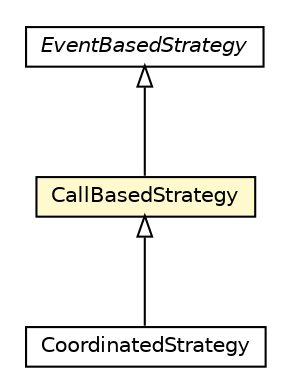 #!/usr/local/bin/dot
#
# Class diagram 
# Generated by UMLGraph version R5_6-24-gf6e263 (http://www.umlgraph.org/)
#

digraph G {
	edge [fontname="Helvetica",fontsize=10,labelfontname="Helvetica",labelfontsize=10];
	node [fontname="Helvetica",fontsize=10,shape=plaintext];
	nodesep=0.25;
	ranksep=0.5;
	// org.universAAL.middleware.ui.impl.generic.EventBasedStrategy
	c146698 [label=<<table title="org.universAAL.middleware.ui.impl.generic.EventBasedStrategy" border="0" cellborder="1" cellspacing="0" cellpadding="2" port="p" href="./EventBasedStrategy.html">
		<tr><td><table border="0" cellspacing="0" cellpadding="1">
<tr><td align="center" balign="center"><font face="Helvetica-Oblique"> EventBasedStrategy </font></td></tr>
		</table></td></tr>
		</table>>, URL="./EventBasedStrategy.html", fontname="Helvetica", fontcolor="black", fontsize=10.0];
	// org.universAAL.middleware.ui.impl.generic.CallBasedStrategy
	c146699 [label=<<table title="org.universAAL.middleware.ui.impl.generic.CallBasedStrategy" border="0" cellborder="1" cellspacing="0" cellpadding="2" port="p" bgcolor="lemonChiffon" href="./CallBasedStrategy.html">
		<tr><td><table border="0" cellspacing="0" cellpadding="1">
<tr><td align="center" balign="center"> CallBasedStrategy </td></tr>
		</table></td></tr>
		</table>>, URL="./CallBasedStrategy.html", fontname="Helvetica", fontcolor="black", fontsize=10.0];
	// org.universAAL.middleware.ui.impl.generic.CoordinatedStrategy
	c146700 [label=<<table title="org.universAAL.middleware.ui.impl.generic.CoordinatedStrategy" border="0" cellborder="1" cellspacing="0" cellpadding="2" port="p" href="./CoordinatedStrategy.html">
		<tr><td><table border="0" cellspacing="0" cellpadding="1">
<tr><td align="center" balign="center"> CoordinatedStrategy </td></tr>
		</table></td></tr>
		</table>>, URL="./CoordinatedStrategy.html", fontname="Helvetica", fontcolor="black", fontsize=10.0];
	//org.universAAL.middleware.ui.impl.generic.CallBasedStrategy extends org.universAAL.middleware.ui.impl.generic.EventBasedStrategy
	c146698:p -> c146699:p [dir=back,arrowtail=empty];
	//org.universAAL.middleware.ui.impl.generic.CoordinatedStrategy extends org.universAAL.middleware.ui.impl.generic.CallBasedStrategy
	c146699:p -> c146700:p [dir=back,arrowtail=empty];
}

